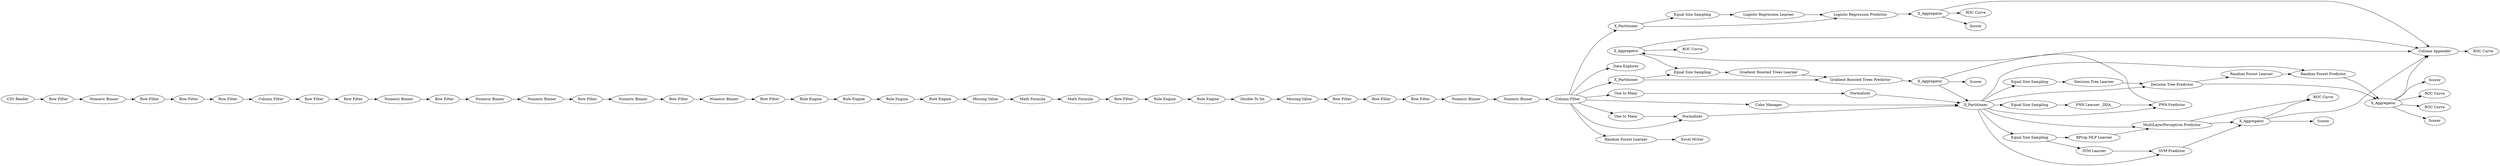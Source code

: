 digraph {
	80 -> 126
	106 -> 107
	79 -> 72
	15 -> 18
	71 -> 72
	78 -> 79
	97 -> 96
	42 -> 112
	40 -> 119
	61 -> 73
	107 -> 102
	52 -> 82
	107 -> 126
	96 -> 126
	52 -> 78
	72 -> 116
	51 -> 31
	71 -> 67
	139 -> 140
	72 -> 77
	14 -> 45
	92 -> 97
	16 -> 17
	11 -> 13
	112 -> 41
	71 -> 126
	13 -> 35
	82 -> 58
	96 -> 95
	8 -> 9
	45 -> 36
	80 -> 123
	72 -> 88
	41 -> 118
	52 -> 105
	72 -> 140
	18 -> 19
	22 -> 8
	20 -> 16
	41 -> 111
	52 -> 94
	76 -> 77
	96 -> 87
	26 -> 25
	41 -> 126
	17 -> 21
	119 -> 42
	109 -> 108
	47 -> 48
	52 -> 28
	72 -> 109
	72 -> 97
	31 -> 29
	19 -> 20
	88 -> 96
	96 -> 7
	77 -> 80
	44 -> 46
	140 -> 107
	61 -> 70
	108 -> 106
	38 -> 15
	40 -> 112
	9 -> 11
	107 -> 103
	21 -> 56
	55 -> 27
	53 -> 14
	70 -> 71
	36 -> 38
	72 -> 106
	73 -> 69
	126 -> 114
	72 -> 124
	83 -> 88
	56 -> 49
	29 -> 53
	124 -> 76
	94 -> 72
	106 -> 103
	54 -> 55
	69 -> 70
	52 -> 61
	52 -> 40
	109 -> 139
	46 -> 47
	12 -> 54
	105 -> 100
	25 -> 43
	52 -> 79
	97 -> 83
	96 -> 89
	35 -> 12
	116 -> 92
	48 -> 52
	50 -> 26
	49 -> 50
	100 -> 72
	43 -> 44
	27 -> 51
	80 -> 73
	103 [label="ROC Curve"]
	126 [label="Column Appender"]
	26 [label="Double To Int"]
	12 [label="Column Filter"]
	16 [label="Missing Value"]
	28 [label="Data Explorer"]
	11 [label="Row Filter"]
	47 [label="Numeric Binner"]
	107 [label=X_Aggregator]
	29 [label="Numeric Binner"]
	118 [label="ROC Curve"]
	27 [label="Numeric Binner"]
	79 [label=Normalizer]
	9 [label="Numeric Binner"]
	97 [label="Decision Tree Predictor"]
	58 [label="Excel Writer"]
	8 [label="Row Filter"]
	108 [label="RProp MLP Learner"]
	105 [label="One to Many"]
	92 [label="Decision Tree Learner"]
	119 [label="Equal Size Sampling"]
	41 [label=X_Aggregator]
	54 [label="Row Filter"]
	22 [label="CSV Reader"]
	53 [label="Row Filter"]
	43 [label="Row Filter"]
	96 [label=X_Aggregator]
	44 [label="Row Filter"]
	13 [label="Row Filter"]
	102 [label=Scorer]
	71 [label=X_Aggregator]
	88 [label="Random Forest Predictor"]
	80 [label=X_Aggregator]
	52 [label="Column Filter"]
	45 [label="Row Filter"]
	55 [label="Row Filter"]
	7 [label=Scorer]
	18 [label="Rule Engine"]
	21 [label="Math Formula"]
	19 [label="Rule Engine"]
	56 [label="Row Filter"]
	15 [label="Rule Engine"]
	25 [label="Missing Value"]
	114 [label="ROC Curve"]
	123 [label="ROC Curve"]
	72 [label=X_Partitioner]
	61 [label=X_Partitioner]
	77 [label="PNN Predictor"]
	124 [label="Equal Size Sampling"]
	14 [label="Numeric Binner"]
	83 [label="Random Forest Learner"]
	38 [label="Row Filter"]
	94 [label="Color Manager"]
	35 [label="Row Filter"]
	140 [label="SVM Predictor"]
	82 [label="Random Forest Learner"]
	69 [label="Gradient Boosted Trees Learner"]
	46 [label="Row Filter"]
	116 [label="Equal Size Sampling"]
	40 [label=X_Partitioner]
	89 [label="ROC Curve"]
	17 [label="Math Formula"]
	78 [label="One to Many"]
	49 [label="Rule Engine"]
	31 [label="Numeric Binner"]
	51 [label="Row Filter"]
	109 [label="Equal Size Sampling"]
	48 [label="Numeric Binner"]
	50 [label="Rule Engine"]
	112 [label="Logistic Regression Predictor"]
	42 [label="Logistic Regression Learner"]
	87 [label=Scorer]
	67 [label=Scorer]
	76 [label="PNN Learner _DDA_"]
	100 [label=Normalizer]
	106 [label="MultiLayerPerceptron Predictor"]
	20 [label="Rule Engine"]
	139 [label="SVM Learner"]
	70 [label="Gradient Boosted Trees Predictor"]
	36 [label="Numeric Binner"]
	95 [label="ROC Curve"]
	111 [label=Scorer]
	73 [label="Equal Size Sampling"]
	rankdir=LR
}
